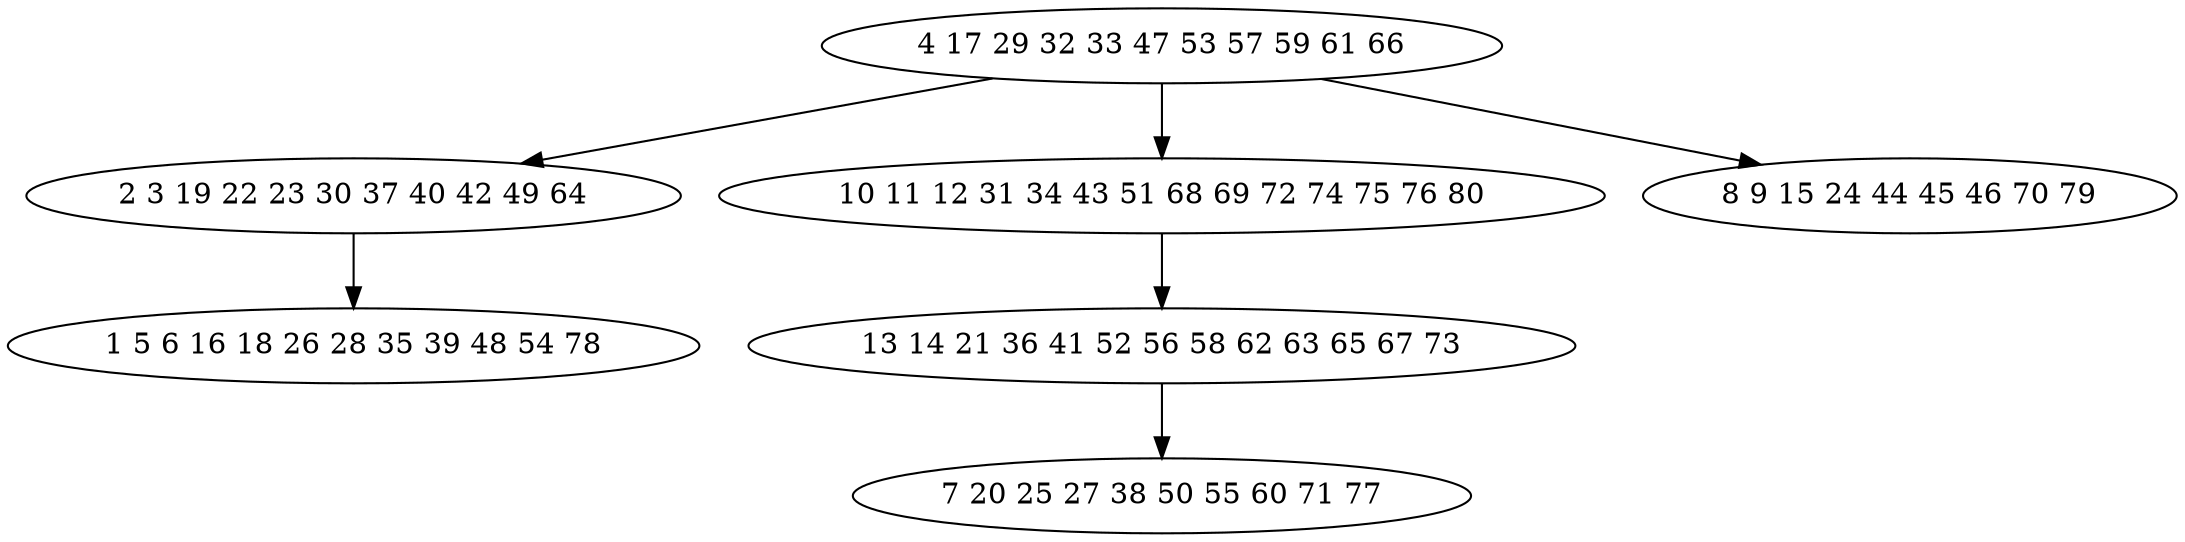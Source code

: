 digraph true_tree {
	"0" -> "1"
	"0" -> "2"
	"1" -> "3"
	"2" -> "4"
	"0" -> "5"
	"4" -> "6"
	"0" [label="4 17 29 32 33 47 53 57 59 61 66"];
	"1" [label="2 3 19 22 23 30 37 40 42 49 64"];
	"2" [label="10 11 12 31 34 43 51 68 69 72 74 75 76 80"];
	"3" [label="1 5 6 16 18 26 28 35 39 48 54 78"];
	"4" [label="13 14 21 36 41 52 56 58 62 63 65 67 73"];
	"5" [label="8 9 15 24 44 45 46 70 79"];
	"6" [label="7 20 25 27 38 50 55 60 71 77"];
}
